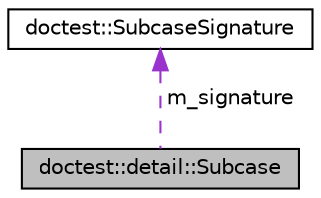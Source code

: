digraph "doctest::detail::Subcase"
{
 // LATEX_PDF_SIZE
  edge [fontname="Helvetica",fontsize="10",labelfontname="Helvetica",labelfontsize="10"];
  node [fontname="Helvetica",fontsize="10",shape=record];
  Node1 [label="doctest::detail::Subcase",height=0.2,width=0.4,color="black", fillcolor="grey75", style="filled", fontcolor="black",tooltip=" "];
  Node2 -> Node1 [dir="back",color="darkorchid3",fontsize="10",style="dashed",label=" m_signature" ,fontname="Helvetica"];
  Node2 [label="doctest::SubcaseSignature",height=0.2,width=0.4,color="black", fillcolor="white", style="filled",URL="$structdoctest_1_1_subcase_signature.html",tooltip=" "];
}
